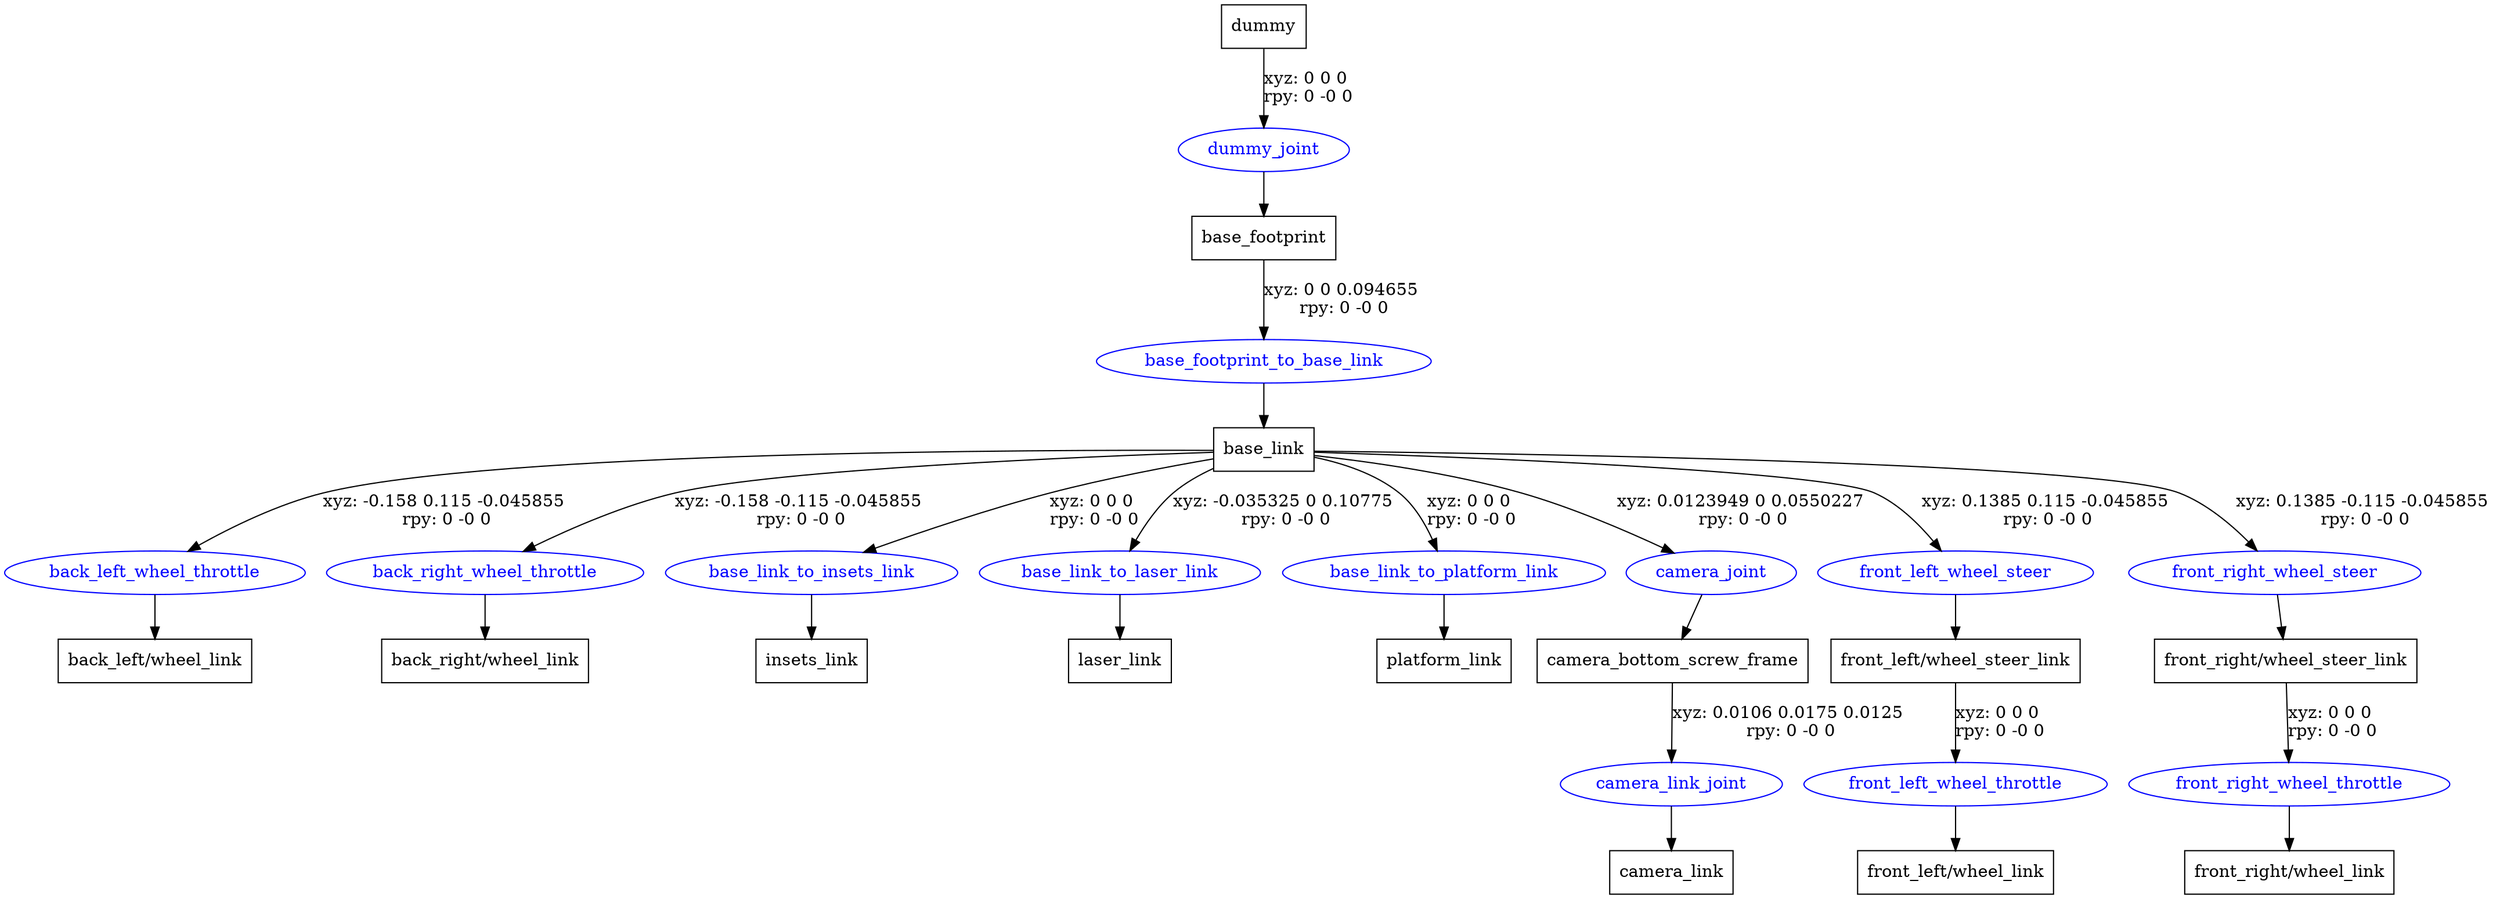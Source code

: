 digraph G {
node [shape=box];
"dummy" [label="dummy"];
"base_footprint" [label="base_footprint"];
"base_link" [label="base_link"];
"back_left/wheel_link" [label="back_left/wheel_link"];
"back_right/wheel_link" [label="back_right/wheel_link"];
"insets_link" [label="insets_link"];
"laser_link" [label="laser_link"];
"platform_link" [label="platform_link"];
"camera_bottom_screw_frame" [label="camera_bottom_screw_frame"];
"camera_link" [label="camera_link"];
"front_left/wheel_steer_link" [label="front_left/wheel_steer_link"];
"front_left/wheel_link" [label="front_left/wheel_link"];
"front_right/wheel_steer_link" [label="front_right/wheel_steer_link"];
"front_right/wheel_link" [label="front_right/wheel_link"];
node [shape=ellipse, color=blue, fontcolor=blue];
"dummy" -> "dummy_joint" [label="xyz: 0 0 0 \nrpy: 0 -0 0"]
"dummy_joint" -> "base_footprint"
"base_footprint" -> "base_footprint_to_base_link" [label="xyz: 0 0 0.094655 \nrpy: 0 -0 0"]
"base_footprint_to_base_link" -> "base_link"
"base_link" -> "back_left_wheel_throttle" [label="xyz: -0.158 0.115 -0.045855 \nrpy: 0 -0 0"]
"back_left_wheel_throttle" -> "back_left/wheel_link"
"base_link" -> "back_right_wheel_throttle" [label="xyz: -0.158 -0.115 -0.045855 \nrpy: 0 -0 0"]
"back_right_wheel_throttle" -> "back_right/wheel_link"
"base_link" -> "base_link_to_insets_link" [label="xyz: 0 0 0 \nrpy: 0 -0 0"]
"base_link_to_insets_link" -> "insets_link"
"base_link" -> "base_link_to_laser_link" [label="xyz: -0.035325 0 0.10775 \nrpy: 0 -0 0"]
"base_link_to_laser_link" -> "laser_link"
"base_link" -> "base_link_to_platform_link" [label="xyz: 0 0 0 \nrpy: 0 -0 0"]
"base_link_to_platform_link" -> "platform_link"
"base_link" -> "camera_joint" [label="xyz: 0.0123949 0 0.0550227 \nrpy: 0 -0 0"]
"camera_joint" -> "camera_bottom_screw_frame"
"camera_bottom_screw_frame" -> "camera_link_joint" [label="xyz: 0.0106 0.0175 0.0125 \nrpy: 0 -0 0"]
"camera_link_joint" -> "camera_link"
"base_link" -> "front_left_wheel_steer" [label="xyz: 0.1385 0.115 -0.045855 \nrpy: 0 -0 0"]
"front_left_wheel_steer" -> "front_left/wheel_steer_link"
"front_left/wheel_steer_link" -> "front_left_wheel_throttle" [label="xyz: 0 0 0 \nrpy: 0 -0 0"]
"front_left_wheel_throttle" -> "front_left/wheel_link"
"base_link" -> "front_right_wheel_steer" [label="xyz: 0.1385 -0.115 -0.045855 \nrpy: 0 -0 0"]
"front_right_wheel_steer" -> "front_right/wheel_steer_link"
"front_right/wheel_steer_link" -> "front_right_wheel_throttle" [label="xyz: 0 0 0 \nrpy: 0 -0 0"]
"front_right_wheel_throttle" -> "front_right/wheel_link"
}
